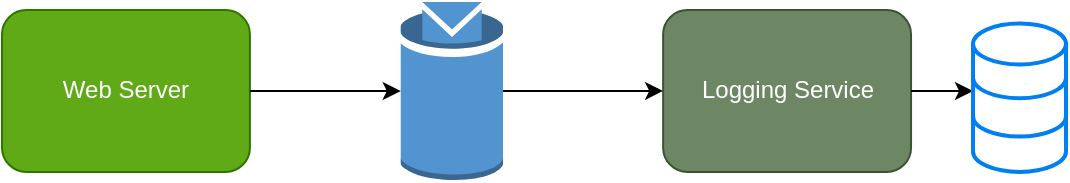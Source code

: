 <mxfile version="13.6.2" type="device"><diagram id="NvpqJBKRmjGPZKzPypbm" name="Page-1"><mxGraphModel dx="1106" dy="839" grid="0" gridSize="10" guides="1" tooltips="1" connect="1" arrows="1" fold="1" page="1" pageScale="1" pageWidth="1654" pageHeight="1169" math="0" shadow="0"><root><mxCell id="0"/><mxCell id="1" parent="0"/><mxCell id="bGBDSxRciQs2ccBBtLbN-1" value="" style="group" vertex="1" connectable="0" parent="1"><mxGeometry x="220" y="274" width="532" height="89" as="geometry"/></mxCell><mxCell id="APlT8uXfjNE-Jkngp62P-5" value="Web Server" style="rounded=1;whiteSpace=wrap;html=1;fillColor=#60a917;strokeColor=#2D7600;fontColor=#ffffff;" parent="bGBDSxRciQs2ccBBtLbN-1" vertex="1"><mxGeometry y="4.045" width="123.961" height="80.909" as="geometry"/></mxCell><mxCell id="APlT8uXfjNE-Jkngp62P-6" value="Logging Service" style="rounded=1;whiteSpace=wrap;html=1;fillColor=#6d8764;strokeColor=#3A5431;fontColor=#ffffff;" parent="bGBDSxRciQs2ccBBtLbN-1" vertex="1"><mxGeometry x="330.563" y="4.045" width="123.961" height="80.909" as="geometry"/></mxCell><mxCell id="APlT8uXfjNE-Jkngp62P-12" value="" style="edgeStyle=orthogonalEdgeStyle;rounded=0;orthogonalLoop=1;jettySize=auto;html=1;exitX=1;exitY=0.5;exitDx=0;exitDy=0;exitPerimeter=0;" parent="bGBDSxRciQs2ccBBtLbN-1" source="i8fmHlKbtbbC2p6VdLSw-1" target="APlT8uXfjNE-Jkngp62P-6" edge="1"><mxGeometry relative="1" as="geometry"><mxPoint x="278.913" y="48.545" as="sourcePoint"/></mxGeometry></mxCell><mxCell id="APlT8uXfjNE-Jkngp62P-16" value="" style="edgeStyle=orthogonalEdgeStyle;rounded=0;orthogonalLoop=1;jettySize=auto;html=1;" parent="bGBDSxRciQs2ccBBtLbN-1" edge="1"><mxGeometry relative="1" as="geometry"><mxPoint x="454.524" y="44.5" as="sourcePoint"/><mxPoint x="485.515" y="44.5" as="targetPoint"/></mxGeometry></mxCell><mxCell id="APlT8uXfjNE-Jkngp62P-17" value="" style="html=1;verticalLabelPosition=bottom;align=center;labelBackgroundColor=#ffffff;verticalAlign=top;strokeWidth=2;strokeColor=#0080F0;shadow=0;dashed=0;shape=mxgraph.ios7.icons.data;" parent="bGBDSxRciQs2ccBBtLbN-1" vertex="1"><mxGeometry x="485.515" y="10.788" width="46.485" height="74.167" as="geometry"/></mxCell><mxCell id="i8fmHlKbtbbC2p6VdLSw-1" value="" style="outlineConnect=0;dashed=0;verticalLabelPosition=bottom;verticalAlign=top;align=center;html=1;shape=mxgraph.aws3.topic;fillColor=#5294CF;gradientColor=none;" parent="bGBDSxRciQs2ccBBtLbN-1" vertex="1"><mxGeometry x="199.371" width="51.134" height="89" as="geometry"/></mxCell><mxCell id="APlT8uXfjNE-Jkngp62P-11" value="" style="edgeStyle=orthogonalEdgeStyle;rounded=0;orthogonalLoop=1;jettySize=auto;html=1;entryX=0;entryY=0.5;entryDx=0;entryDy=0;entryPerimeter=0;" parent="bGBDSxRciQs2ccBBtLbN-1" source="APlT8uXfjNE-Jkngp62P-5" target="i8fmHlKbtbbC2p6VdLSw-1" edge="1"><mxGeometry relative="1" as="geometry"><mxPoint x="185.942" y="48.545" as="targetPoint"/></mxGeometry></mxCell></root></mxGraphModel></diagram></mxfile>